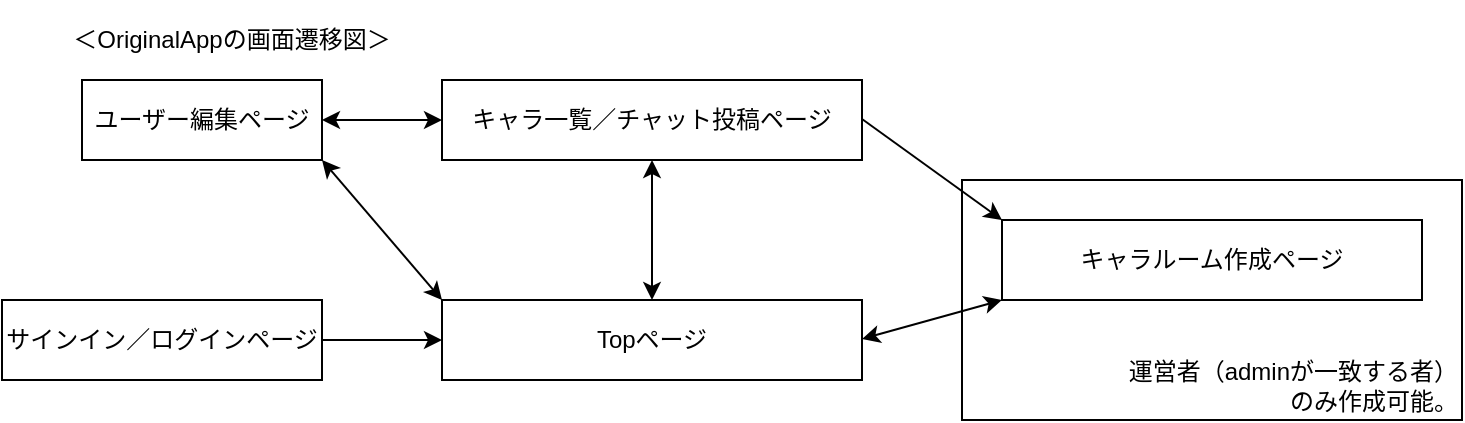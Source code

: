 <mxfile version="13.6.5" pages="4">
    <diagram id="lV7E5DMv0JZIzQYfxMvo" name="画面遷移図">
        <mxGraphModel dx="648" dy="468" grid="1" gridSize="10" guides="1" tooltips="1" connect="1" arrows="1" fold="1" page="1" pageScale="1" pageWidth="827" pageHeight="1169" math="0" shadow="0">
            <root>
                <mxCell id="0"/>
                <mxCell id="1" parent="0"/>
                <mxCell id="XNoAmoVZieGx6i5eAe0p-15" value="運営者（adminが一致する者）&lt;br&gt;のみ作成可能。" style="rounded=0;whiteSpace=wrap;html=1;verticalAlign=bottom;align=right;" vertex="1" parent="1">
                    <mxGeometry x="500" y="100" width="250" height="120" as="geometry"/>
                </mxCell>
                <mxCell id="2" value="＜OriginalAppの画面遷移図＞" style="text;html=1;strokeColor=none;fillColor=none;align=center;verticalAlign=middle;whiteSpace=wrap;rounded=0;" parent="1" vertex="1">
                    <mxGeometry x="50" y="10" width="170" height="40" as="geometry"/>
                </mxCell>
                <mxCell id="3" value="ユーザー編集ページ" style="rounded=0;whiteSpace=wrap;html=1;" parent="1" vertex="1">
                    <mxGeometry x="60" y="50" width="120" height="40" as="geometry"/>
                </mxCell>
                <mxCell id="4" value="キャラ一覧／チャット投稿ページ" style="rounded=0;whiteSpace=wrap;html=1;" parent="1" vertex="1">
                    <mxGeometry x="240" y="50" width="210" height="40" as="geometry"/>
                </mxCell>
                <mxCell id="5" value="サインイン／ログインページ" style="rounded=0;whiteSpace=wrap;html=1;" parent="1" vertex="1">
                    <mxGeometry x="20" y="160" width="160" height="40" as="geometry"/>
                </mxCell>
                <mxCell id="6" value="Topページ" style="rounded=0;whiteSpace=wrap;html=1;" parent="1" vertex="1">
                    <mxGeometry x="240" y="160" width="210" height="40" as="geometry"/>
                </mxCell>
                <mxCell id="7" value="" style="endArrow=classic;html=1;exitX=1;exitY=0.5;exitDx=0;exitDy=0;entryX=0;entryY=0.5;entryDx=0;entryDy=0;" parent="1" source="5" target="6" edge="1">
                    <mxGeometry width="50" height="50" relative="1" as="geometry">
                        <mxPoint x="260" y="240" as="sourcePoint"/>
                        <mxPoint x="310" y="190" as="targetPoint"/>
                    </mxGeometry>
                </mxCell>
                <mxCell id="8" value="" style="endArrow=classic;startArrow=classic;html=1;exitX=1;exitY=1;exitDx=0;exitDy=0;entryX=0;entryY=0;entryDx=0;entryDy=0;" parent="1" source="3" target="6" edge="1">
                    <mxGeometry width="50" height="50" relative="1" as="geometry">
                        <mxPoint x="260" y="240" as="sourcePoint"/>
                        <mxPoint x="310" y="190" as="targetPoint"/>
                    </mxGeometry>
                </mxCell>
                <mxCell id="9" value="" style="endArrow=classic;startArrow=classic;html=1;entryX=1;entryY=0.5;entryDx=0;entryDy=0;exitX=0;exitY=0.5;exitDx=0;exitDy=0;" parent="1" source="4" target="3" edge="1">
                    <mxGeometry width="50" height="50" relative="1" as="geometry">
                        <mxPoint x="260" y="240" as="sourcePoint"/>
                        <mxPoint x="310" y="190" as="targetPoint"/>
                    </mxGeometry>
                </mxCell>
                <mxCell id="10" value="" style="endArrow=classic;startArrow=classic;html=1;entryX=0.5;entryY=1;entryDx=0;entryDy=0;exitX=0.5;exitY=0;exitDx=0;exitDy=0;" parent="1" source="6" target="4" edge="1">
                    <mxGeometry width="50" height="50" relative="1" as="geometry">
                        <mxPoint x="260" y="240" as="sourcePoint"/>
                        <mxPoint x="310" y="190" as="targetPoint"/>
                    </mxGeometry>
                </mxCell>
                <mxCell id="XNoAmoVZieGx6i5eAe0p-10" value="" style="endArrow=classic;html=1;exitX=1;exitY=0.5;exitDx=0;exitDy=0;" edge="1" parent="1">
                    <mxGeometry width="50" height="50" relative="1" as="geometry">
                        <mxPoint x="450" y="69.5" as="sourcePoint"/>
                        <mxPoint x="520" y="120" as="targetPoint"/>
                    </mxGeometry>
                </mxCell>
                <mxCell id="XNoAmoVZieGx6i5eAe0p-12" value="キャラルーム作成ページ" style="rounded=0;whiteSpace=wrap;html=1;" vertex="1" parent="1">
                    <mxGeometry x="520" y="120" width="210" height="40" as="geometry"/>
                </mxCell>
                <mxCell id="XNoAmoVZieGx6i5eAe0p-13" value="" style="endArrow=classic;startArrow=classic;html=1;entryX=1;entryY=0.5;entryDx=0;entryDy=0;exitX=0;exitY=1;exitDx=0;exitDy=0;" edge="1" parent="1" source="XNoAmoVZieGx6i5eAe0p-12">
                    <mxGeometry width="50" height="50" relative="1" as="geometry">
                        <mxPoint x="510" y="179.5" as="sourcePoint"/>
                        <mxPoint x="450" y="179.5" as="targetPoint"/>
                    </mxGeometry>
                </mxCell>
            </root>
        </mxGraphModel>
    </diagram>
    <diagram id="6940t38GZrXZecQsETSs" name="トップページ">
        <mxGraphModel dx="648" dy="468" grid="1" gridSize="10" guides="1" tooltips="1" connect="1" arrows="1" fold="1" page="1" pageScale="1" pageWidth="827" pageHeight="1169" math="0" shadow="0">
            <root>
                <mxCell id="1QDEOitSb90J6SF6gqHa-0"/>
                <mxCell id="1QDEOitSb90J6SF6gqHa-1" parent="1QDEOitSb90J6SF6gqHa-0"/>
                <mxCell id="g1EUKrN8kCywoWAC9e-2-0" value="＜完成予定図（トップページ）＞" style="text;html=1;strokeColor=none;fillColor=none;align=left;verticalAlign=middle;whiteSpace=wrap;rounded=0;" vertex="1" parent="1QDEOitSb90J6SF6gqHa-1">
                    <mxGeometry x="121" y="260" width="339" height="20" as="geometry"/>
                </mxCell>
                <mxCell id="g1EUKrN8kCywoWAC9e-2-1" value="" style="shape=internalStorage;whiteSpace=wrap;html=1;backgroundOutline=1;dx=110;dy=50;strokeColor=#36393d;fillColor=#FFFFFF;" vertex="1" parent="1QDEOitSb90J6SF6gqHa-1">
                    <mxGeometry x="120" y="280" width="520" height="360" as="geometry"/>
                </mxCell>
                <mxCell id="g1EUKrN8kCywoWAC9e-2-2" value="　原田" style="rounded=0;whiteSpace=wrap;html=1;fontColor=#ffffff;fillColor=#190033;strokeColor=#FFFFFF;align=left;" vertex="1" parent="1QDEOitSb90J6SF6gqHa-1">
                    <mxGeometry x="120" y="280" width="110" height="50" as="geometry"/>
                </mxCell>
                <mxCell id="g1EUKrN8kCywoWAC9e-2-3" value="" style="rounded=0;whiteSpace=wrap;html=1;fontColor=#ffffff;strokeColor=#FFFFFF;fillColor=#000066;align=left;" vertex="1" parent="1QDEOitSb90J6SF6gqHa-1">
                    <mxGeometry x="120" y="330" width="110" height="310" as="geometry"/>
                </mxCell>
                <mxCell id="g1EUKrN8kCywoWAC9e-2-4" value="&lt;span&gt;　グラン&lt;/span&gt;" style="text;html=1;strokeColor=none;fillColor=none;align=left;verticalAlign=middle;whiteSpace=wrap;rounded=0;" vertex="1" parent="1QDEOitSb90J6SF6gqHa-1">
                    <mxGeometry x="120" y="330" width="90" height="30" as="geometry"/>
                </mxCell>
                <mxCell id="g1EUKrN8kCywoWAC9e-2-5" value="&lt;span&gt;　カタリナ&lt;/span&gt;" style="text;html=1;strokeColor=none;fillColor=none;align=left;verticalAlign=middle;whiteSpace=wrap;rounded=0;" vertex="1" parent="1QDEOitSb90J6SF6gqHa-1">
                    <mxGeometry x="120" y="370" width="90" height="30" as="geometry"/>
                </mxCell>
                <mxCell id="g1EUKrN8kCywoWAC9e-2-6" value="" style="rounded=0;whiteSpace=wrap;html=1;strokeColor=#36393d;fillColor=#f9f7ed;" vertex="1" parent="1QDEOitSb90J6SF6gqHa-1">
                    <mxGeometry x="220" y="330" width="10" height="240" as="geometry"/>
                </mxCell>
                <mxCell id="g1EUKrN8kCywoWAC9e-2-7" value="&lt;span&gt;　シャルロッテ&lt;/span&gt;" style="text;html=1;strokeColor=none;fillColor=none;align=left;verticalAlign=middle;whiteSpace=wrap;rounded=0;" vertex="1" parent="1QDEOitSb90J6SF6gqHa-1">
                    <mxGeometry x="120" y="410" width="90" height="30" as="geometry"/>
                </mxCell>
                <mxCell id="g1EUKrN8kCywoWAC9e-2-8" value="&lt;span&gt;　ランスロット&lt;/span&gt;" style="text;html=1;strokeColor=none;fillColor=none;align=left;verticalAlign=middle;whiteSpace=wrap;rounded=0;" vertex="1" parent="1QDEOitSb90J6SF6gqHa-1">
                    <mxGeometry x="120" y="445" width="100" height="30" as="geometry"/>
                </mxCell>
                <mxCell id="g1EUKrN8kCywoWAC9e-2-9" value="&lt;span&gt;　パーシヴァル&lt;/span&gt;" style="text;html=1;strokeColor=none;fillColor=none;align=left;verticalAlign=middle;whiteSpace=wrap;rounded=0;" vertex="1" parent="1QDEOitSb90J6SF6gqHa-1">
                    <mxGeometry x="120" y="480" width="100" height="30" as="geometry"/>
                </mxCell>
                <mxCell id="g1EUKrN8kCywoWAC9e-2-10" value="&lt;span&gt;　フェリ&lt;/span&gt;" style="text;html=1;strokeColor=none;fillColor=none;align=left;verticalAlign=middle;whiteSpace=wrap;rounded=0;" vertex="1" parent="1QDEOitSb90J6SF6gqHa-1">
                    <mxGeometry x="120" y="520" width="100" height="30" as="geometry"/>
                </mxCell>
                <mxCell id="g1EUKrN8kCywoWAC9e-2-11" value="&lt;span&gt;　ファスティバ&lt;/span&gt;" style="text;html=1;strokeColor=none;fillColor=none;align=left;verticalAlign=middle;whiteSpace=wrap;rounded=0;" vertex="1" parent="1QDEOitSb90J6SF6gqHa-1">
                    <mxGeometry x="121" y="560" width="100" height="30" as="geometry"/>
                </mxCell>
                <mxCell id="g1EUKrN8kCywoWAC9e-2-12" value="&lt;span&gt;　メーテラ&lt;/span&gt;" style="text;html=1;strokeColor=none;fillColor=none;align=left;verticalAlign=middle;whiteSpace=wrap;rounded=0;" vertex="1" parent="1QDEOitSb90J6SF6gqHa-1">
                    <mxGeometry x="121" y="600" width="100" height="30" as="geometry"/>
                </mxCell>
                <mxCell id="g1EUKrN8kCywoWAC9e-2-19" value="" style="endArrow=none;html=1;rounded=0;exitX=0.212;exitY=0.139;exitDx=0;exitDy=0;exitPerimeter=0;entryX=1;entryY=0.139;entryDx=0;entryDy=0;entryPerimeter=0;strokeColor=#FFFFFF;" edge="1" parent="1QDEOitSb90J6SF6gqHa-1" source="g1EUKrN8kCywoWAC9e-2-1" target="g1EUKrN8kCywoWAC9e-2-1">
                    <mxGeometry relative="1" as="geometry">
                        <mxPoint x="350" y="410" as="sourcePoint"/>
                        <mxPoint x="510" y="410" as="targetPoint"/>
                    </mxGeometry>
                </mxCell>
                <mxCell id="g1EUKrN8kCywoWAC9e-2-41" value="&lt;p class=&quot;p1&quot; style=&quot;margin: 0px ; font-stretch: normal ; line-height: normal ; font-family: &amp;#34;helvetica neue&amp;#34;&quot;&gt;&lt;b&gt;&lt;font color=&quot;#ffffff&quot;&gt;リンク&lt;/font&gt;&lt;/b&gt;&lt;/p&gt;&lt;ul class=&quot;ul1&quot; style=&quot;font-size: medium&quot;&gt;&lt;li class=&quot;li1&quot; style=&quot;margin: 0px ; font-stretch: normal ; font-size: 12px ; line-height: normal ; font-family: &amp;#34;helvetica neue&amp;#34;&quot;&gt;&lt;font color=&quot;#ffffff&quot;&gt;&lt;span class=&quot;s1&quot; style=&quot;font-stretch: normal ; font-size: 10px ; line-height: normal ; font-family: &amp;#34;menlo&amp;#34;&quot;&gt;&lt;/span&gt;ユーザー編集ページへ遷移できるリンクが存在する&lt;/font&gt;&lt;/li&gt;&lt;li class=&quot;li1&quot; style=&quot;margin: 0px ; font-stretch: normal ; font-size: 12px ; line-height: normal ; font-family: &amp;#34;helvetica neue&amp;#34;&quot;&gt;&lt;font color=&quot;#ffffff&quot;&gt;&lt;span class=&quot;s1&quot; style=&quot;font-stretch: normal ; font-size: 10px ; line-height: normal ; font-family: &amp;#34;menlo&amp;#34;&quot;&gt;&lt;/span&gt;指定のチャットルームへ遷移できるリンクが存在する&lt;/font&gt;&lt;/li&gt;&lt;/ul&gt;&lt;p class=&quot;p1&quot; style=&quot;margin: 0px ; font-stretch: normal ; line-height: normal ; font-family: &amp;#34;helvetica neue&amp;#34;&quot;&gt;&lt;b&gt;&lt;font color=&quot;#ffffff&quot;&gt;表示&lt;/font&gt;&lt;/b&gt;&lt;/p&gt;&lt;ul class=&quot;ul1&quot; style=&quot;font-size: medium&quot;&gt;&lt;li class=&quot;li1&quot; style=&quot;margin: 0px ; font-stretch: normal ; font-size: 12px ; line-height: normal ; font-family: &amp;#34;helvetica neue&amp;#34;&quot;&gt;&lt;font color=&quot;#ffffff&quot;&gt;&lt;span class=&quot;s1&quot; style=&quot;font-stretch: normal ; font-size: 10px ; line-height: normal ; font-family: &amp;#34;menlo&amp;#34;&quot;&gt;&lt;/span&gt;ログイン中のユーザーの名前が表示されている&lt;/font&gt;&lt;/li&gt;&lt;li class=&quot;li2&quot; style=&quot;margin: 0px ; font-stretch: normal ; font-size: 12px ; line-height: normal ; font-family: &amp;#34;hiragino sans&amp;#34;&quot;&gt;&lt;font color=&quot;#ffffff&quot;&gt;ユーザーにキャラ一覧が表示される&lt;/font&gt;&lt;/li&gt;&lt;/ul&gt;" style="text;html=1;align=left;verticalAlign=middle;resizable=0;points=[];autosize=1;" vertex="1" parent="1QDEOitSb90J6SF6gqHa-1">
                    <mxGeometry x="110" y="675" width="340" height="200" as="geometry"/>
                </mxCell>
                <mxCell id="5sF-uKLPQ7slf2D4qTCt-0" value="&lt;font style=&quot;font-size: 5px&quot; color=&quot;#66b2ff&quot;&gt;ルームを作成する&lt;/font&gt;" style="rounded=0;whiteSpace=wrap;html=1;fontColor=#ffffff;fillColor=#190033;strokeColor=#FFFFFF;align=center;" vertex="1" parent="1QDEOitSb90J6SF6gqHa-1">
                    <mxGeometry x="165" y="295" width="65" height="20" as="geometry"/>
                </mxCell>
            </root>
        </mxGraphModel>
    </diagram>
    <diagram id="K3Xmh0GaYRHLsMjLBLww" name="チャット投稿ページ">
        <mxGraphModel dx="648" dy="468" grid="1" gridSize="10" guides="1" tooltips="1" connect="1" arrows="1" fold="1" page="1" pageScale="1" pageWidth="827" pageHeight="1169" math="0" shadow="0">
            <root>
                <mxCell id="NjkqOUIyccMQaCehJa-V-0"/>
                <mxCell id="NjkqOUIyccMQaCehJa-V-1" parent="NjkqOUIyccMQaCehJa-V-0"/>
                <mxCell id="NjkqOUIyccMQaCehJa-V-2" value="＜完成予定図（チャット投稿ページ）＞" style="text;html=1;strokeColor=none;fillColor=none;align=left;verticalAlign=middle;whiteSpace=wrap;rounded=0;" parent="NjkqOUIyccMQaCehJa-V-1" vertex="1">
                    <mxGeometry x="121" y="260" width="339" height="20" as="geometry"/>
                </mxCell>
                <mxCell id="NjkqOUIyccMQaCehJa-V-3" value="" style="shape=internalStorage;whiteSpace=wrap;html=1;backgroundOutline=1;dx=110;dy=50;strokeColor=#36393d;fillColor=#eeeeee;" parent="NjkqOUIyccMQaCehJa-V-1" vertex="1">
                    <mxGeometry x="120" y="280" width="520" height="360" as="geometry"/>
                </mxCell>
                <mxCell id="NjkqOUIyccMQaCehJa-V-4" value="　原田" style="rounded=0;whiteSpace=wrap;html=1;fontColor=#ffffff;fillColor=#190033;strokeColor=#FFFFFF;align=left;" parent="NjkqOUIyccMQaCehJa-V-1" vertex="1">
                    <mxGeometry x="120" y="280" width="110" height="50" as="geometry"/>
                </mxCell>
                <mxCell id="NjkqOUIyccMQaCehJa-V-5" value="" style="rounded=0;whiteSpace=wrap;html=1;fontColor=#ffffff;strokeColor=#FFFFFF;fillColor=#000066;align=left;" parent="NjkqOUIyccMQaCehJa-V-1" vertex="1">
                    <mxGeometry x="120" y="330" width="110" height="310" as="geometry"/>
                </mxCell>
                <mxCell id="NjkqOUIyccMQaCehJa-V-6" value="&lt;span&gt;　グラン&lt;/span&gt;" style="text;html=1;strokeColor=none;fillColor=none;align=left;verticalAlign=middle;whiteSpace=wrap;rounded=0;" parent="NjkqOUIyccMQaCehJa-V-1" vertex="1">
                    <mxGeometry x="120" y="330" width="90" height="30" as="geometry"/>
                </mxCell>
                <mxCell id="NjkqOUIyccMQaCehJa-V-7" value="&lt;span&gt;　カタリナ&lt;/span&gt;" style="text;html=1;strokeColor=none;fillColor=none;align=left;verticalAlign=middle;whiteSpace=wrap;rounded=0;" parent="NjkqOUIyccMQaCehJa-V-1" vertex="1">
                    <mxGeometry x="120" y="370" width="90" height="30" as="geometry"/>
                </mxCell>
                <mxCell id="NjkqOUIyccMQaCehJa-V-8" value="" style="rounded=0;whiteSpace=wrap;html=1;strokeColor=#36393d;fillColor=#f9f7ed;" parent="NjkqOUIyccMQaCehJa-V-1" vertex="1">
                    <mxGeometry x="220" y="330" width="10" height="240" as="geometry"/>
                </mxCell>
                <mxCell id="NjkqOUIyccMQaCehJa-V-9" value="&lt;span&gt;　シャルロッテ&lt;/span&gt;" style="text;html=1;strokeColor=none;fillColor=none;align=left;verticalAlign=middle;whiteSpace=wrap;rounded=0;" parent="NjkqOUIyccMQaCehJa-V-1" vertex="1">
                    <mxGeometry x="120" y="410" width="90" height="30" as="geometry"/>
                </mxCell>
                <mxCell id="NjkqOUIyccMQaCehJa-V-10" value="&lt;span&gt;　ランスロット&lt;/span&gt;" style="text;html=1;strokeColor=none;fillColor=none;align=left;verticalAlign=middle;whiteSpace=wrap;rounded=0;" parent="NjkqOUIyccMQaCehJa-V-1" vertex="1">
                    <mxGeometry x="120" y="445" width="100" height="30" as="geometry"/>
                </mxCell>
                <mxCell id="NjkqOUIyccMQaCehJa-V-11" value="&lt;span&gt;　パーシヴァル&lt;/span&gt;" style="text;html=1;strokeColor=none;fillColor=none;align=left;verticalAlign=middle;whiteSpace=wrap;rounded=0;" parent="NjkqOUIyccMQaCehJa-V-1" vertex="1">
                    <mxGeometry x="120" y="480" width="100" height="30" as="geometry"/>
                </mxCell>
                <mxCell id="NjkqOUIyccMQaCehJa-V-12" value="&lt;span&gt;　フェリ&lt;/span&gt;" style="text;html=1;strokeColor=none;fillColor=none;align=left;verticalAlign=middle;whiteSpace=wrap;rounded=0;" parent="NjkqOUIyccMQaCehJa-V-1" vertex="1">
                    <mxGeometry x="120" y="520" width="100" height="30" as="geometry"/>
                </mxCell>
                <mxCell id="NjkqOUIyccMQaCehJa-V-13" value="&lt;span&gt;　ファスティバ&lt;/span&gt;" style="text;html=1;strokeColor=none;fillColor=none;align=left;verticalAlign=middle;whiteSpace=wrap;rounded=0;" parent="NjkqOUIyccMQaCehJa-V-1" vertex="1">
                    <mxGeometry x="121" y="560" width="100" height="30" as="geometry"/>
                </mxCell>
                <mxCell id="NjkqOUIyccMQaCehJa-V-14" value="&lt;span&gt;　メーテラ&lt;/span&gt;" style="text;html=1;strokeColor=none;fillColor=none;align=left;verticalAlign=middle;whiteSpace=wrap;rounded=0;" parent="NjkqOUIyccMQaCehJa-V-1" vertex="1">
                    <mxGeometry x="121" y="600" width="100" height="30" as="geometry"/>
                </mxCell>
                <mxCell id="NjkqOUIyccMQaCehJa-V-15" value="グラン" style="text;html=1;strokeColor=none;fillColor=none;align=center;verticalAlign=middle;whiteSpace=wrap;rounded=0;fontColor=#000000;" parent="NjkqOUIyccMQaCehJa-V-1" vertex="1">
                    <mxGeometry x="230" y="290" width="60" height="30" as="geometry"/>
                </mxCell>
                <mxCell id="NjkqOUIyccMQaCehJa-V-16" value="" style="rounded=0;whiteSpace=wrap;html=1;strokeColor=#666666;fillColor=#999999;" parent="NjkqOUIyccMQaCehJa-V-1" vertex="1">
                    <mxGeometry x="230" y="580" width="410" height="60" as="geometry"/>
                </mxCell>
                <mxCell id="NjkqOUIyccMQaCehJa-V-17" value="" style="rounded=0;whiteSpace=wrap;html=1;strokeColor=#FFFFFF;gradientColor=none;fontColor=#000000;fillColor=#FFFFFF;" parent="NjkqOUIyccMQaCehJa-V-1" vertex="1">
                    <mxGeometry x="250" y="590" width="310" height="40" as="geometry"/>
                </mxCell>
                <mxCell id="NjkqOUIyccMQaCehJa-V-18" value="&lt;font color=&quot;#ffffff&quot;&gt;画像&lt;/font&gt;" style="rounded=0;whiteSpace=wrap;html=1;strokeColor=#FFFFFF;gradientColor=none;fontColor=#000000;fillColor=#CCE5FF;" parent="NjkqOUIyccMQaCehJa-V-1" vertex="1">
                    <mxGeometry x="500" y="595" width="50" height="30" as="geometry"/>
                </mxCell>
                <mxCell id="NjkqOUIyccMQaCehJa-V-19" value="&lt;font color=&quot;#999999&quot;&gt;type a message&lt;/font&gt;" style="text;html=1;strokeColor=none;fillColor=none;align=left;verticalAlign=middle;whiteSpace=wrap;rounded=0;fontColor=#000000;" parent="NjkqOUIyccMQaCehJa-V-1" vertex="1">
                    <mxGeometry x="260" y="600" width="120" height="20" as="geometry"/>
                </mxCell>
                <mxCell id="NjkqOUIyccMQaCehJa-V-20" value="&lt;font color=&quot;#ffffff&quot;&gt;送信&lt;/font&gt;" style="rounded=0;whiteSpace=wrap;html=1;strokeColor=#FFFFFF;gradientColor=none;fontColor=#000000;fillColor=#66B2FF;" parent="NjkqOUIyccMQaCehJa-V-1" vertex="1">
                    <mxGeometry x="570" y="590" width="60" height="40" as="geometry"/>
                </mxCell>
                <mxCell id="RJ2foGzhlP8vAYAGxXRN-1" value="&lt;p class=&quot;p1&quot; style=&quot;margin: 0px ; font-stretch: normal ; line-height: normal ; font-family: &amp;#34;helvetica neue&amp;#34;&quot;&gt;&lt;b&gt;リンク&lt;/b&gt;&lt;/p&gt;&lt;ul class=&quot;ul1&quot; style=&quot;font-size: medium&quot;&gt;&lt;li class=&quot;li1&quot; style=&quot;margin: 0px ; font-stretch: normal ; font-size: 12px ; line-height: normal ; font-family: &amp;#34;helvetica neue&amp;#34;&quot;&gt;ユーザー編集ページへ遷移できるリンクが存在する&lt;br&gt;&lt;span class=&quot;s1&quot; style=&quot;font-stretch: normal ; font-size: 10px ; line-height: normal ; font-family: &amp;#34;menlo&amp;#34;&quot;&gt;&lt;/span&gt;&lt;/li&gt;&lt;li class=&quot;li1&quot; style=&quot;margin: 0px ; font-stretch: normal ; font-size: 12px ; line-height: normal ; font-family: &amp;#34;helvetica neue&amp;#34;&quot;&gt;&lt;span class=&quot;s1&quot; style=&quot;font-stretch: normal ; font-size: 10px ; line-height: normal ; font-family: &amp;#34;menlo&amp;#34;&quot;&gt;&lt;/span&gt;指定のチャットルームへ遷移できるリンクが存在する&lt;/li&gt;&lt;/ul&gt;&lt;p class=&quot;p1&quot; style=&quot;margin: 0px ; font-stretch: normal ; line-height: normal ; font-family: &amp;#34;helvetica neue&amp;#34;&quot;&gt;&lt;b&gt;表示&lt;/b&gt;&lt;/p&gt;&lt;ul class=&quot;ul1&quot; style=&quot;font-size: medium&quot;&gt;&lt;li class=&quot;li1&quot; style=&quot;margin: 0px ; font-stretch: normal ; font-size: 12px ; line-height: normal ; font-family: &amp;#34;helvetica neue&amp;#34;&quot;&gt;&lt;span class=&quot;s1&quot; style=&quot;font-stretch: normal ; font-size: 10px ; line-height: normal ; font-family: &amp;#34;menlo&amp;#34;&quot;&gt;&lt;/span&gt;ログイン中のユーザーの名前が表示されている&lt;/li&gt;&lt;li class=&quot;li2&quot; style=&quot;margin: 0px ; font-stretch: normal ; font-size: 12px ; line-height: normal ; font-family: &amp;#34;hiragino sans&amp;#34;&quot;&gt;&lt;font color=&quot;#ffffff&quot;&gt;ユーザーにキャラ一覧が表示される&lt;/font&gt;&lt;/li&gt;&lt;li class=&quot;li1&quot; style=&quot;margin: 0px ; font-stretch: normal ; font-size: 12px ; line-height: normal ; font-family: &amp;#34;helvetica neue&amp;#34;&quot;&gt;メッセージや画像を投稿するフォームが表示されている&lt;br&gt;&lt;span class=&quot;s1&quot; style=&quot;font-stretch: normal ; font-size: 10px ; line-height: normal ; font-family: &amp;#34;menlo&amp;#34;&quot;&gt;&lt;/span&gt;&lt;/li&gt;&lt;li class=&quot;li1&quot; style=&quot;margin: 0px ; font-stretch: normal ; font-size: 12px ; line-height: normal ; font-family: &amp;#34;helvetica neue&amp;#34;&quot;&gt;&lt;span class=&quot;s1&quot; style=&quot;font-stretch: normal ; font-size: 10px ; line-height: normal ; font-family: &amp;#34;menlo&amp;#34;&quot;&gt;&lt;/span&gt;投稿したメッセージや画像が表示されている&lt;/li&gt;&lt;li class=&quot;li1&quot; style=&quot;margin: 0px ; font-stretch: normal ; font-size: 12px ; line-height: normal ; font-family: &amp;#34;helvetica neue&amp;#34;&quot;&gt;&lt;span class=&quot;s1&quot; style=&quot;font-stretch: normal ; font-size: 10px ; line-height: normal ; font-family: &amp;#34;menlo&amp;#34;&quot;&gt;&lt;/span&gt;投稿した日時が表示されている&lt;/li&gt;&lt;li class=&quot;li2&quot; style=&quot;margin: 0px ; font-stretch: normal ; font-size: 12px ; line-height: normal ; font-family: &amp;#34;hiragino sans&amp;#34;&quot;&gt;&lt;span class=&quot;s1&quot; style=&quot;font-stretch: normal ; font-size: 10px ; line-height: normal ; font-family: &amp;#34;menlo&amp;#34;&quot;&gt;&lt;/span&gt;投稿したユーザーが表示されている&lt;/li&gt;&lt;/ul&gt;" style="text;html=1;align=left;verticalAlign=middle;resizable=0;points=[];autosize=1;fontColor=#FFFFFF;" vertex="1" parent="NjkqOUIyccMQaCehJa-V-1">
                    <mxGeometry x="125" y="675" width="350" height="300" as="geometry"/>
                </mxCell>
                <mxCell id="lVQ5SHLiMYbMXMiN6Gsm-0" value="&lt;font style=&quot;font-size: 5px&quot; color=&quot;#66b2ff&quot;&gt;ルームを作成する&lt;/font&gt;" style="rounded=0;whiteSpace=wrap;html=1;fontColor=#ffffff;fillColor=#190033;strokeColor=#FFFFFF;align=center;" vertex="1" parent="NjkqOUIyccMQaCehJa-V-1">
                    <mxGeometry x="165" y="295" width="65" height="20" as="geometry"/>
                </mxCell>
                <mxCell id="lVQ5SHLiMYbMXMiN6Gsm-3" value="ルームを退出する" style="rounded=0;whiteSpace=wrap;html=1;align=center;fontSize=11;fontColor=#FF6666;labelBackgroundColor=none;fillColor=#FFFFFF;perimeterSpacing=1;strokeColor=#FF6666;" vertex="1" parent="NjkqOUIyccMQaCehJa-V-1">
                    <mxGeometry x="510" y="290" width="120" height="30" as="geometry"/>
                </mxCell>
            </root>
        </mxGraphModel>
    </diagram>
    <diagram id="PXq4WN_O770L9mC-hJp5" name="ER図">
        <mxGraphModel dx="648" dy="468" grid="1" gridSize="10" guides="1" tooltips="1" connect="1" arrows="1" fold="1" page="1" pageScale="1" pageWidth="827" pageHeight="1169" math="0" shadow="0">
            <root>
                <mxCell id="QP8tOrODY9HtXsI_iVDI-0"/>
                <mxCell id="QP8tOrODY9HtXsI_iVDI-1" parent="QP8tOrODY9HtXsI_iVDI-0"/>
                <mxCell id="QP8tOrODY9HtXsI_iVDI-2" value="＜ER図＞" style="text;html=1;strokeColor=none;fillColor=none;align=center;verticalAlign=middle;whiteSpace=wrap;rounded=0;" parent="QP8tOrODY9HtXsI_iVDI-1" vertex="1">
                    <mxGeometry x="80" y="680" width="80" height="40" as="geometry"/>
                </mxCell>
                <mxCell id="QP8tOrODY9HtXsI_iVDI-3" value="Usersテーブル" style="swimlane;fontStyle=0;childLayout=stackLayout;horizontal=1;startSize=26;horizontalStack=0;resizeParent=1;resizeParentMax=0;resizeLast=0;collapsible=1;marginBottom=0;align=center;fontSize=14;strokeColor=#FFFFFF;gradientColor=none;fillColor=#000000;" parent="QP8tOrODY9HtXsI_iVDI-1" vertex="1">
                    <mxGeometry x="80" y="720" width="160" height="140" as="geometry"/>
                </mxCell>
                <mxCell id="QP8tOrODY9HtXsI_iVDI-4" value="email&#10;&#10;name&#10;&#10;password&#10;&#10;admin" style="text;strokeColor=none;fillColor=none;spacingLeft=4;spacingRight=4;overflow=hidden;rotatable=0;points=[[0,0.5],[1,0.5]];portConstraint=eastwest;fontSize=12;" parent="QP8tOrODY9HtXsI_iVDI-3" vertex="1">
                    <mxGeometry y="26" width="160" height="114" as="geometry"/>
                </mxCell>
                <mxCell id="qjXr3Q0D0Kc0wgADWkfl-0" value="Messagesテーブル" style="swimlane;fontStyle=0;childLayout=stackLayout;horizontal=1;startSize=26;horizontalStack=0;resizeParent=1;resizeParentMax=0;resizeLast=0;collapsible=1;marginBottom=0;align=center;fontSize=14;strokeColor=#FFFFFF;gradientColor=none;fillColor=#000000;" vertex="1" parent="QP8tOrODY9HtXsI_iVDI-1">
                    <mxGeometry x="80" y="960" width="160" height="120" as="geometry"/>
                </mxCell>
                <mxCell id="qjXr3Q0D0Kc0wgADWkfl-1" value="content&#10;&#10;time&#10;&#10;user" style="text;strokeColor=none;fillColor=none;spacingLeft=4;spacingRight=4;overflow=hidden;rotatable=0;points=[[0,0.5],[1,0.5]];portConstraint=eastwest;fontSize=12;" vertex="1" parent="qjXr3Q0D0Kc0wgADWkfl-0">
                    <mxGeometry y="26" width="160" height="94" as="geometry"/>
                </mxCell>
                <mxCell id="2ylS75Y4zNy-S8c7nRu6-1" value="" style="edgeStyle=entityRelationEdgeStyle;fontSize=12;html=1;endArrow=ERzeroToMany;startArrow=ERmandOne;strokeColor=#FFFFFF;exitX=1;exitY=0.5;exitDx=0;exitDy=0;" edge="1" parent="QP8tOrODY9HtXsI_iVDI-1" source="QP8tOrODY9HtXsI_iVDI-4" target="qjXr3Q0D0Kc0wgADWkfl-1">
                    <mxGeometry width="100" height="100" relative="1" as="geometry">
                        <mxPoint x="330" y="960" as="sourcePoint"/>
                        <mxPoint x="430" y="860" as="targetPoint"/>
                    </mxGeometry>
                </mxCell>
                <mxCell id="qjXr3Q0D0Kc0wgADWkfl-4" value="ActiveStrage" style="swimlane;fontStyle=0;childLayout=stackLayout;horizontal=1;startSize=26;horizontalStack=0;resizeParent=1;resizeParentMax=0;resizeLast=0;collapsible=1;marginBottom=0;align=center;fontSize=14;strokeColor=#FFFFFF;gradientColor=none;fillColor=#000000;" vertex="1" parent="QP8tOrODY9HtXsI_iVDI-1">
                    <mxGeometry x="340" y="1030" width="160" height="56" as="geometry"/>
                </mxCell>
                <mxCell id="qjXr3Q0D0Kc0wgADWkfl-6" value="image" style="text;strokeColor=none;fillColor=none;spacingLeft=4;spacingRight=4;overflow=hidden;rotatable=0;points=[[0,0.5],[1,0.5]];portConstraint=eastwest;fontSize=12;" vertex="1" parent="qjXr3Q0D0Kc0wgADWkfl-4">
                    <mxGeometry y="26" width="160" height="30" as="geometry"/>
                </mxCell>
                <mxCell id="2ylS75Y4zNy-S8c7nRu6-2" value="Room_Usersテーブル" style="swimlane;fontStyle=0;childLayout=stackLayout;horizontal=1;startSize=26;horizontalStack=0;resizeParent=1;resizeParentMax=0;resizeLast=0;collapsible=1;marginBottom=0;align=center;fontSize=14;strokeColor=#FFFFFF;gradientColor=none;fillColor=#000000;" vertex="1" parent="QP8tOrODY9HtXsI_iVDI-1">
                    <mxGeometry x="350" y="720" width="190" height="90" as="geometry"/>
                </mxCell>
                <mxCell id="2ylS75Y4zNy-S8c7nRu6-3" value="user&#10;&#10;room" style="text;strokeColor=none;fillColor=none;spacingLeft=4;spacingRight=4;overflow=hidden;rotatable=0;points=[[0,0.5],[1,0.5]];portConstraint=eastwest;fontSize=12;" vertex="1" parent="2ylS75Y4zNy-S8c7nRu6-2">
                    <mxGeometry y="26" width="190" height="64" as="geometry"/>
                </mxCell>
                <mxCell id="2ylS75Y4zNy-S8c7nRu6-7" value="Roomsテーブル" style="swimlane;fontStyle=0;childLayout=stackLayout;horizontal=1;startSize=26;horizontalStack=0;resizeParent=1;resizeParentMax=0;resizeLast=0;collapsible=1;marginBottom=0;align=center;fontSize=14;strokeColor=#FFFFFF;gradientColor=none;fillColor=#000000;" vertex="1" parent="QP8tOrODY9HtXsI_iVDI-1">
                    <mxGeometry x="630" y="720" width="160" height="60" as="geometry"/>
                </mxCell>
                <mxCell id="2ylS75Y4zNy-S8c7nRu6-8" value="name" style="text;strokeColor=none;fillColor=none;spacingLeft=4;spacingRight=4;overflow=hidden;rotatable=0;points=[[0,0.5],[1,0.5]];portConstraint=eastwest;fontSize=12;" vertex="1" parent="2ylS75Y4zNy-S8c7nRu6-7">
                    <mxGeometry y="26" width="160" height="34" as="geometry"/>
                </mxCell>
                <mxCell id="2ylS75Y4zNy-S8c7nRu6-11" value="" style="edgeStyle=entityRelationEdgeStyle;fontSize=12;html=1;endArrow=ERzeroToMany;startArrow=ERmandOne;strokeColor=#FFFFFF;entryX=0;entryY=0.5;entryDx=0;entryDy=0;" edge="1" parent="QP8tOrODY9HtXsI_iVDI-1" target="2ylS75Y4zNy-S8c7nRu6-3">
                    <mxGeometry width="100" height="100" relative="1" as="geometry">
                        <mxPoint x="240" y="771" as="sourcePoint"/>
                        <mxPoint x="450" y="860" as="targetPoint"/>
                    </mxGeometry>
                </mxCell>
                <mxCell id="2ylS75Y4zNy-S8c7nRu6-12" value="" style="fontSize=12;html=1;endArrow=ERzeroToMany;startArrow=ERmandOne;strokeColor=#FFFFFF;exitX=0;exitY=0.5;exitDx=0;exitDy=0;entryX=1;entryY=0.5;entryDx=0;entryDy=0;elbow=vertical;" edge="1" parent="QP8tOrODY9HtXsI_iVDI-1" source="2ylS75Y4zNy-S8c7nRu6-8" target="2ylS75Y4zNy-S8c7nRu6-3">
                    <mxGeometry width="100" height="100" relative="1" as="geometry">
                        <mxPoint x="250" y="781" as="sourcePoint"/>
                        <mxPoint x="540" y="769" as="targetPoint"/>
                    </mxGeometry>
                </mxCell>
                <mxCell id="2ylS75Y4zNy-S8c7nRu6-13" value="" style="fontSize=12;html=1;endArrow=ERzeroToMany;startArrow=ERmandOne;strokeColor=#FFFFFF;exitX=0.531;exitY=1.029;exitDx=0;exitDy=0;entryX=1;entryY=0.191;entryDx=0;entryDy=0;elbow=vertical;exitPerimeter=0;entryPerimeter=0;edgeStyle=orthogonalEdgeStyle;" edge="1" parent="QP8tOrODY9HtXsI_iVDI-1" source="2ylS75Y4zNy-S8c7nRu6-8" target="qjXr3Q0D0Kc0wgADWkfl-1">
                    <mxGeometry width="100" height="100" relative="1" as="geometry">
                        <mxPoint x="640" y="773" as="sourcePoint"/>
                        <mxPoint x="550" y="788" as="targetPoint"/>
                    </mxGeometry>
                </mxCell>
            </root>
        </mxGraphModel>
    </diagram>
</mxfile>